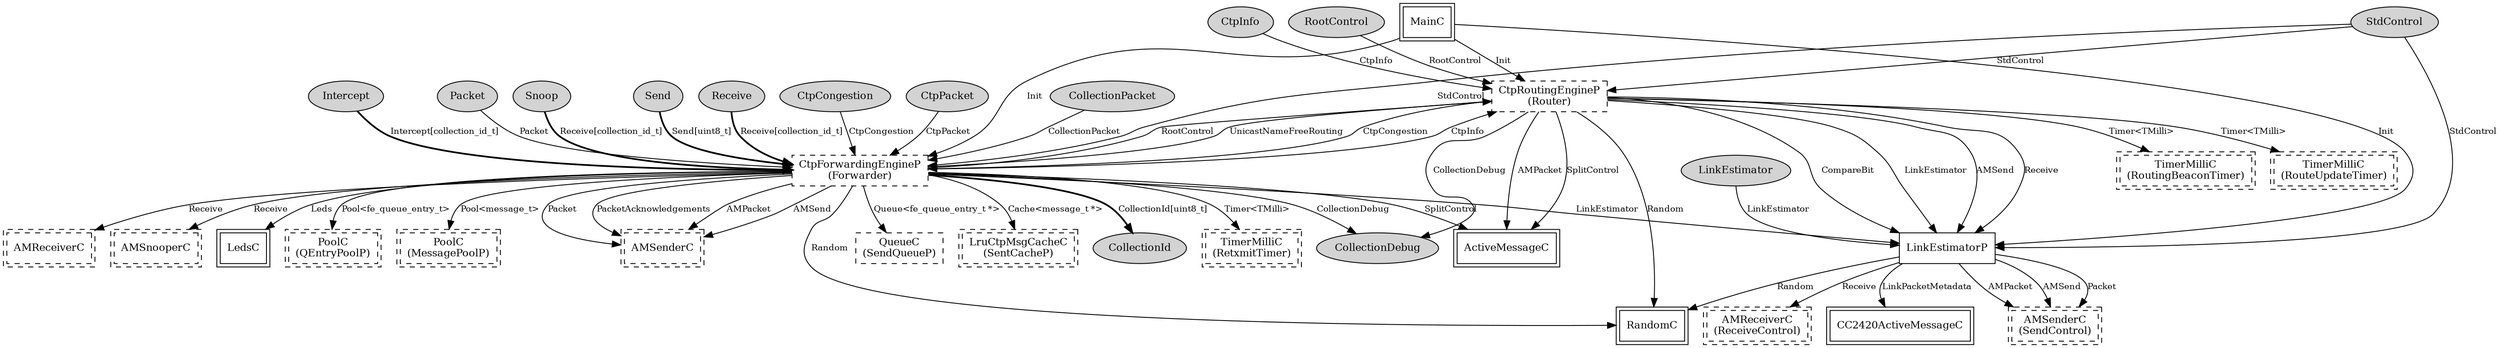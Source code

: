 digraph "tos.lib.net.ctp.CtpP" {
  n0x2b091764f5b0 [shape=ellipse, style=filled, label="RootControl", fontsize=12];
  "CtpP.Router" [fontsize=12, shape=box, style=dashed, label="CtpRoutingEngineP\n(Router)", URL="../chtml/tos.lib.net.ctp.CtpRoutingEngineP.html"];
  n0x2b0917656620 [shape=ellipse, style=filled, label="CollectionPacket", fontsize=12];
  "CtpP.Forwarder" [fontsize=12, shape=box, style=dashed, label="CtpForwardingEngineP\n(Forwarder)", URL="../chtml/tos.lib.net.ctp.CtpForwardingEngineP.html"];
  n0x2b0917685bc8 [shape=ellipse, style=filled, label="LinkEstimator", fontsize=12];
  "LinkEstimatorP" [fontsize=12, shape=box, URL="../chtml/...Util.ch4bitle.LinkEstimatorP.html"];
  n0x2b0917657398 [shape=ellipse, style=filled, label="Intercept", fontsize=12];
  "CtpP.Forwarder" [fontsize=12, shape=box, style=dashed, label="CtpForwardingEngineP\n(Forwarder)", URL="../chtml/tos.lib.net.ctp.CtpForwardingEngineP.html"];
  n0x2b0917657970 [shape=ellipse, style=filled, label="Packet", fontsize=12];
  "CtpP.Forwarder" [fontsize=12, shape=box, style=dashed, label="CtpForwardingEngineP\n(Forwarder)", URL="../chtml/tos.lib.net.ctp.CtpForwardingEngineP.html"];
  n0x2b0917658810 [shape=ellipse, style=filled, label="Snoop", fontsize=12];
  "CtpP.Forwarder" [fontsize=12, shape=box, style=dashed, label="CtpForwardingEngineP\n(Forwarder)", URL="../chtml/tos.lib.net.ctp.CtpForwardingEngineP.html"];
  n0x2b091765aa88 [shape=ellipse, style=filled, label="Send", fontsize=12];
  "CtpP.Forwarder" [fontsize=12, shape=box, style=dashed, label="CtpForwardingEngineP\n(Forwarder)", URL="../chtml/tos.lib.net.ctp.CtpForwardingEngineP.html"];
  n0x2b09176522b0 [shape=ellipse, style=filled, label="CtpInfo", fontsize=12];
  "CtpP.Router" [fontsize=12, shape=box, style=dashed, label="CtpRoutingEngineP\n(Router)", URL="../chtml/tos.lib.net.ctp.CtpRoutingEngineP.html"];
  n0x2b0917659c88 [shape=ellipse, style=filled, label="Receive", fontsize=12];
  "CtpP.Forwarder" [fontsize=12, shape=box, style=dashed, label="CtpForwardingEngineP\n(Forwarder)", URL="../chtml/tos.lib.net.ctp.CtpForwardingEngineP.html"];
  n0x2b0917650da8 [shape=ellipse, style=filled, label="CtpCongestion", fontsize=12];
  "CtpP.Forwarder" [fontsize=12, shape=box, style=dashed, label="CtpForwardingEngineP\n(Forwarder)", URL="../chtml/tos.lib.net.ctp.CtpForwardingEngineP.html"];
  n0x2b0917654450 [shape=ellipse, style=filled, label="CtpPacket", fontsize=12];
  "CtpP.Forwarder" [fontsize=12, shape=box, style=dashed, label="CtpForwardingEngineP\n(Forwarder)", URL="../chtml/tos.lib.net.ctp.CtpForwardingEngineP.html"];
  n0x2b0917665d98 [shape=ellipse, style=filled, label="StdControl", fontsize=12];
  "LinkEstimatorP" [fontsize=12, shape=box, URL="../chtml/...Util.ch4bitle.LinkEstimatorP.html"];
  "CtpP.Router" [fontsize=12, shape=box, style=dashed, label="CtpRoutingEngineP\n(Router)", URL="../chtml/tos.lib.net.ctp.CtpRoutingEngineP.html"];
  "CtpP.Forwarder" [fontsize=12, shape=box, style=dashed, label="CtpForwardingEngineP\n(Forwarder)", URL="../chtml/tos.lib.net.ctp.CtpForwardingEngineP.html"];
  "CtpP.Forwarder" [fontsize=12, shape=box, style=dashed, label="CtpForwardingEngineP\n(Forwarder)", URL="../chtml/tos.lib.net.ctp.CtpForwardingEngineP.html"];
  n0x2b09176844c0 [shape=ellipse, style=filled, label="CollectionId", fontsize=12];
  "CtpP.Forwarder" [fontsize=12, shape=box, style=dashed, label="CtpForwardingEngineP\n(Forwarder)", URL="../chtml/tos.lib.net.ctp.CtpForwardingEngineP.html"];
  "CtpP.QEntryPoolP" [fontsize=12, shape=box,peripheries=2, style=dashed, label="PoolC\n(QEntryPoolP)", URL="../chtml/tos.system.PoolC.html"];
  "CtpP.Forwarder" [fontsize=12, shape=box, style=dashed, label="CtpForwardingEngineP\n(Forwarder)", URL="../chtml/tos.lib.net.ctp.CtpForwardingEngineP.html"];
  "CtpP.MessagePoolP" [fontsize=12, shape=box,peripheries=2, style=dashed, label="PoolC\n(MessagePoolP)", URL="../chtml/tos.system.PoolC.html"];
  "CtpP.Forwarder" [fontsize=12, shape=box, style=dashed, label="CtpForwardingEngineP\n(Forwarder)", URL="../chtml/tos.lib.net.ctp.CtpForwardingEngineP.html"];
  "CtpP.SendQueueP" [fontsize=12, shape=box, style=dashed, label="QueueC\n(SendQueueP)", URL="../chtml/tos.system.QueueC.html"];
  "CtpP.Forwarder" [fontsize=12, shape=box, style=dashed, label="CtpForwardingEngineP\n(Forwarder)", URL="../chtml/tos.lib.net.ctp.CtpForwardingEngineP.html"];
  "CtpP.SentCacheP" [fontsize=12, shape=box,peripheries=2, style=dashed, label="LruCtpMsgCacheC\n(SentCacheP)", URL="../chtml/tos.lib.net.ctp.LruCtpMsgCacheC.html"];
  "CtpP.Forwarder" [fontsize=12, shape=box, style=dashed, label="CtpForwardingEngineP\n(Forwarder)", URL="../chtml/tos.lib.net.ctp.CtpForwardingEngineP.html"];
  "MainC" [fontsize=12, shape=box,peripheries=2, URL="../chtml/tos.system.MainC.html"];
  "LinkEstimatorP" [fontsize=12, shape=box, URL="../chtml/...Util.ch4bitle.LinkEstimatorP.html"];
  "CtpP.Forwarder" [fontsize=12, shape=box, style=dashed, label="CtpForwardingEngineP\n(Forwarder)", URL="../chtml/tos.lib.net.ctp.CtpForwardingEngineP.html"];
  "CtpP.Router" [fontsize=12, shape=box, style=dashed, label="CtpRoutingEngineP\n(Router)", URL="../chtml/tos.lib.net.ctp.CtpRoutingEngineP.html"];
  "CtpP.Router" [fontsize=12, shape=box, style=dashed, label="CtpRoutingEngineP\n(Router)", URL="../chtml/tos.lib.net.ctp.CtpRoutingEngineP.html"];
  "LinkEstimatorP" [fontsize=12, shape=box, URL="../chtml/...Util.ch4bitle.LinkEstimatorP.html"];
  "CtpP.Router" [fontsize=12, shape=box, style=dashed, label="CtpRoutingEngineP\n(Router)", URL="../chtml/tos.lib.net.ctp.CtpRoutingEngineP.html"];
  "LinkEstimatorP" [fontsize=12, shape=box, URL="../chtml/...Util.ch4bitle.LinkEstimatorP.html"];
  "CtpP.Router" [fontsize=12, shape=box, style=dashed, label="CtpRoutingEngineP\n(Router)", URL="../chtml/tos.lib.net.ctp.CtpRoutingEngineP.html"];
  "CtpP.Router" [fontsize=12, shape=box, style=dashed, label="CtpRoutingEngineP\n(Router)", URL="../chtml/tos.lib.net.ctp.CtpRoutingEngineP.html"];
  "LinkEstimatorP" [fontsize=12, shape=box, URL="../chtml/...Util.ch4bitle.LinkEstimatorP.html"];
  "CtpP.Router" [fontsize=12, shape=box, style=dashed, label="CtpRoutingEngineP\n(Router)", URL="../chtml/tos.lib.net.ctp.CtpRoutingEngineP.html"];
  "ActiveMessageC" [fontsize=12, shape=box,peripheries=2, URL="../chtml/tos.platforms.telosa.ActiveMessageC.html"];
  "CtpP.Router" [fontsize=12, shape=box, style=dashed, label="CtpRoutingEngineP\n(Router)", URL="../chtml/tos.lib.net.ctp.CtpRoutingEngineP.html"];
  "ActiveMessageC" [fontsize=12, shape=box,peripheries=2, URL="../chtml/tos.platforms.telosa.ActiveMessageC.html"];
  "CtpP.Router" [fontsize=12, shape=box, style=dashed, label="CtpRoutingEngineP\n(Router)", URL="../chtml/tos.lib.net.ctp.CtpRoutingEngineP.html"];
  "CtpP.RoutingBeaconTimer" [fontsize=12, shape=box,peripheries=2, style=dashed, label="TimerMilliC\n(RoutingBeaconTimer)", URL="../chtml/tos.system.TimerMilliC.html"];
  "CtpP.Router" [fontsize=12, shape=box, style=dashed, label="CtpRoutingEngineP\n(Router)", URL="../chtml/tos.lib.net.ctp.CtpRoutingEngineP.html"];
  "CtpP.RouteUpdateTimer" [fontsize=12, shape=box,peripheries=2, style=dashed, label="TimerMilliC\n(RouteUpdateTimer)", URL="../chtml/tos.system.TimerMilliC.html"];
  "CtpP.Router" [fontsize=12, shape=box, style=dashed, label="CtpRoutingEngineP\n(Router)", URL="../chtml/tos.lib.net.ctp.CtpRoutingEngineP.html"];
  n0x2b0917684bf0 [shape=ellipse, style=filled, label="CollectionDebug", fontsize=12];
  "CtpP.Forwarder" [fontsize=12, shape=box, style=dashed, label="CtpForwardingEngineP\n(Forwarder)", URL="../chtml/tos.lib.net.ctp.CtpForwardingEngineP.html"];
  "CtpP.Forwarder" [fontsize=12, shape=box, style=dashed, label="CtpForwardingEngineP\n(Forwarder)", URL="../chtml/tos.lib.net.ctp.CtpForwardingEngineP.html"];
  "CtpP.Router" [fontsize=12, shape=box, style=dashed, label="CtpRoutingEngineP\n(Router)", URL="../chtml/tos.lib.net.ctp.CtpRoutingEngineP.html"];
  "CtpP.Forwarder" [fontsize=12, shape=box, style=dashed, label="CtpForwardingEngineP\n(Forwarder)", URL="../chtml/tos.lib.net.ctp.CtpForwardingEngineP.html"];
  "CtpP.RetxmitTimer" [fontsize=12, shape=box,peripheries=2, style=dashed, label="TimerMilliC\n(RetxmitTimer)", URL="../chtml/tos.system.TimerMilliC.html"];
  "CtpP.Router" [fontsize=12, shape=box, style=dashed, label="CtpRoutingEngineP\n(Router)", URL="../chtml/tos.lib.net.ctp.CtpRoutingEngineP.html"];
  "RandomC" [fontsize=12, shape=box,peripheries=2, URL="../chtml/tos.system.RandomC.html"];
  "CtpP.Forwarder" [fontsize=12, shape=box, style=dashed, label="CtpForwardingEngineP\n(Forwarder)", URL="../chtml/tos.lib.net.ctp.CtpForwardingEngineP.html"];
  "CtpP.Forwarder" [fontsize=12, shape=box, style=dashed, label="CtpForwardingEngineP\n(Forwarder)", URL="../chtml/tos.lib.net.ctp.CtpForwardingEngineP.html"];
  "CtpP.AMSenderC" [fontsize=12, shape=box,peripheries=2, style=dashed, label="AMSenderC", URL="../chtml/tos.system.AMSenderC.html"];
  "CtpP.Forwarder" [fontsize=12, shape=box, style=dashed, label="CtpForwardingEngineP\n(Forwarder)", URL="../chtml/tos.lib.net.ctp.CtpForwardingEngineP.html"];
  "CtpP.AMReceiverC" [fontsize=12, shape=box,peripheries=2, style=dashed, label="AMReceiverC", URL="../chtml/tos.system.AMReceiverC.html"];
  "CtpP.Forwarder" [fontsize=12, shape=box, style=dashed, label="CtpForwardingEngineP\n(Forwarder)", URL="../chtml/tos.lib.net.ctp.CtpForwardingEngineP.html"];
  "CtpP.AMSnooperC" [fontsize=12, shape=box,peripheries=2, style=dashed, label="AMSnooperC", URL="../chtml/tos.system.AMSnooperC.html"];
  "CtpP.Forwarder" [fontsize=12, shape=box, style=dashed, label="CtpForwardingEngineP\n(Forwarder)", URL="../chtml/tos.lib.net.ctp.CtpForwardingEngineP.html"];
  "CtpP.AMSenderC" [fontsize=12, shape=box,peripheries=2, style=dashed, label="AMSenderC", URL="../chtml/tos.system.AMSenderC.html"];
  "CtpP.Forwarder" [fontsize=12, shape=box, style=dashed, label="CtpForwardingEngineP\n(Forwarder)", URL="../chtml/tos.lib.net.ctp.CtpForwardingEngineP.html"];
  "CtpP.Forwarder" [fontsize=12, shape=box, style=dashed, label="CtpForwardingEngineP\n(Forwarder)", URL="../chtml/tos.lib.net.ctp.CtpForwardingEngineP.html"];
  "CtpP.Router" [fontsize=12, shape=box, style=dashed, label="CtpRoutingEngineP\n(Router)", URL="../chtml/tos.lib.net.ctp.CtpRoutingEngineP.html"];
  "CtpP.Forwarder" [fontsize=12, shape=box, style=dashed, label="CtpForwardingEngineP\n(Forwarder)", URL="../chtml/tos.lib.net.ctp.CtpForwardingEngineP.html"];
  "CtpP.Forwarder" [fontsize=12, shape=box, style=dashed, label="CtpForwardingEngineP\n(Forwarder)", URL="../chtml/tos.lib.net.ctp.CtpForwardingEngineP.html"];
  "CtpP.AMSenderC" [fontsize=12, shape=box,peripheries=2, style=dashed, label="AMSenderC", URL="../chtml/tos.system.AMSenderC.html"];
  "CtpP.Forwarder" [fontsize=12, shape=box, style=dashed, label="CtpForwardingEngineP\n(Forwarder)", URL="../chtml/tos.lib.net.ctp.CtpForwardingEngineP.html"];
  "CtpP.AMSenderC" [fontsize=12, shape=box,peripheries=2, style=dashed, label="AMSenderC", URL="../chtml/tos.system.AMSenderC.html"];
  "CtpP.Forwarder" [fontsize=12, shape=box, style=dashed, label="CtpForwardingEngineP\n(Forwarder)", URL="../chtml/tos.lib.net.ctp.CtpForwardingEngineP.html"];
  "LedsC" [fontsize=12, shape=box,peripheries=2, URL="../chtml/tos.system.LedsC.html"];
  "LinkEstimatorP" [fontsize=12, shape=box, URL="../chtml/...Util.ch4bitle.LinkEstimatorP.html"];
  "LinkEstimatorP" [fontsize=12, shape=box, URL="../chtml/...Util.ch4bitle.LinkEstimatorP.html"];
  "CtpP.SendControl" [fontsize=12, shape=box,peripheries=2, style=dashed, label="AMSenderC\n(SendControl)", URL="../chtml/tos.system.AMSenderC.html"];
  "LinkEstimatorP" [fontsize=12, shape=box, URL="../chtml/...Util.ch4bitle.LinkEstimatorP.html"];
  "CtpP.ReceiveControl" [fontsize=12, shape=box,peripheries=2, style=dashed, label="AMReceiverC\n(ReceiveControl)", URL="../chtml/tos.system.AMReceiverC.html"];
  "LinkEstimatorP" [fontsize=12, shape=box, URL="../chtml/...Util.ch4bitle.LinkEstimatorP.html"];
  "CtpP.SendControl" [fontsize=12, shape=box,peripheries=2, style=dashed, label="AMSenderC\n(SendControl)", URL="../chtml/tos.system.AMSenderC.html"];
  "LinkEstimatorP" [fontsize=12, shape=box, URL="../chtml/...Util.ch4bitle.LinkEstimatorP.html"];
  "CtpP.SendControl" [fontsize=12, shape=box,peripheries=2, style=dashed, label="AMSenderC\n(SendControl)", URL="../chtml/tos.system.AMSenderC.html"];
  "LinkEstimatorP" [fontsize=12, shape=box, URL="../chtml/...Util.ch4bitle.LinkEstimatorP.html"];
  "CC2420ActiveMessageC" [fontsize=12, shape=box,peripheries=2, URL="../chtml/tos.chips.cc2420.CC2420ActiveMessageC.html"];
  "n0x2b091764f5b0" -> "CtpP.Router" [label="RootControl", URL="../ihtml/tos.lib.net.RootControl.html", fontsize=10];
  "n0x2b0917656620" -> "CtpP.Forwarder" [label="CollectionPacket", URL="../ihtml/tos.lib.net.CollectionPacket.html", fontsize=10];
  "n0x2b0917685bc8" -> "LinkEstimatorP" [label="LinkEstimator", URL="../ihtml/...Util.ch4bitle.LinkEstimator.html", fontsize=10];
  "n0x2b0917657398" -> "CtpP.Forwarder" [label="Intercept[collection_id_t]", style=bold, URL="../ihtml/tos.interfaces.Intercept.html", fontsize=10];
  "n0x2b0917657970" -> "CtpP.Forwarder" [label="Packet", URL="../ihtml/tos.interfaces.Packet.html", fontsize=10];
  "n0x2b0917658810" -> "CtpP.Forwarder" [label="Receive[collection_id_t]", style=bold, URL="../ihtml/tos.interfaces.Receive.html", fontsize=10];
  "n0x2b091765aa88" -> "CtpP.Forwarder" [label="Send[uint8_t]", style=bold, URL="../ihtml/tos.interfaces.Send.html", fontsize=10];
  "n0x2b09176522b0" -> "CtpP.Router" [label="CtpInfo", URL="../ihtml/tos.lib.net.ctp.CtpInfo.html", fontsize=10];
  "n0x2b0917659c88" -> "CtpP.Forwarder" [label="Receive[collection_id_t]", style=bold, URL="../ihtml/tos.interfaces.Receive.html", fontsize=10];
  "n0x2b0917650da8" -> "CtpP.Forwarder" [label="CtpCongestion", URL="../ihtml/tos.lib.net.ctp.CtpCongestion.html", fontsize=10];
  "n0x2b0917654450" -> "CtpP.Forwarder" [label="CtpPacket", URL="../ihtml/tos.lib.net.ctp.CtpPacket.html", fontsize=10];
  "n0x2b0917665d98" -> "LinkEstimatorP" [label="StdControl", URL="../ihtml/tos.interfaces.StdControl.html", fontsize=10];
  "n0x2b0917665d98" -> "CtpP.Router" [label="StdControl", URL="../ihtml/tos.interfaces.StdControl.html", fontsize=10];
  "n0x2b0917665d98" -> "CtpP.Forwarder" [label="StdControl", URL="../ihtml/tos.interfaces.StdControl.html", fontsize=10];
  "CtpP.Forwarder" -> "n0x2b09176844c0" [label="CollectionId[uint8_t]", style=bold, URL="../ihtml/tos.lib.net.CollectionId.html", fontsize=10];
  "CtpP.Forwarder" -> "CtpP.QEntryPoolP" [label="Pool<fe_queue_entry_t>", URL="../ihtml/tos.interfaces.Pool.html", fontsize=10];
  "CtpP.Forwarder" -> "CtpP.MessagePoolP" [label="Pool<message_t>", URL="../ihtml/tos.interfaces.Pool.html", fontsize=10];
  "CtpP.Forwarder" -> "CtpP.SendQueueP" [label="Queue<fe_queue_entry_t *>", URL="../ihtml/tos.interfaces.Queue.html", fontsize=10];
  "CtpP.Forwarder" -> "CtpP.SentCacheP" [label="Cache<message_t *>", URL="../ihtml/tos.interfaces.Cache.html", fontsize=10];
  "CtpP.Forwarder" -> "LinkEstimatorP" [label="LinkEstimator", URL="../ihtml/...Util.ch4bitle.LinkEstimator.html", fontsize=10];
  "MainC" -> "LinkEstimatorP" [label="Init", URL="../ihtml/tos.interfaces.Init.html", fontsize=10];
  "MainC" -> "CtpP.Forwarder" [label="Init", URL="../ihtml/tos.interfaces.Init.html", fontsize=10];
  "MainC" -> "CtpP.Router" [label="Init", URL="../ihtml/tos.interfaces.Init.html", fontsize=10];
  "CtpP.Router" -> "LinkEstimatorP" [label="AMSend", URL="../ihtml/tos.interfaces.AMSend.html", fontsize=10];
  "CtpP.Router" -> "LinkEstimatorP" [label="Receive", URL="../ihtml/tos.interfaces.Receive.html", fontsize=10];
  "CtpP.Router" -> "LinkEstimatorP" [label="LinkEstimator", URL="../ihtml/...Util.ch4bitle.LinkEstimator.html", fontsize=10];
  "CtpP.Router" -> "LinkEstimatorP" [label="CompareBit", URL="../ihtml/tos.lib.net.ctp.CompareBit.html", fontsize=10];
  "CtpP.Router" -> "ActiveMessageC" [label="AMPacket", URL="../ihtml/tos.interfaces.AMPacket.html", fontsize=10];
  "CtpP.Router" -> "ActiveMessageC" [label="SplitControl", URL="../ihtml/tos.interfaces.SplitControl.html", fontsize=10];
  "CtpP.Router" -> "CtpP.RoutingBeaconTimer" [label="Timer<TMilli>", URL="../ihtml/tos.lib.timer.Timer.html", fontsize=10];
  "CtpP.Router" -> "CtpP.RouteUpdateTimer" [label="Timer<TMilli>", URL="../ihtml/tos.lib.timer.Timer.html", fontsize=10];
  "CtpP.Router" -> "n0x2b0917684bf0" [label="CollectionDebug", URL="../ihtml/tos.lib.net.CollectionDebug.html", fontsize=10];
  "CtpP.Forwarder" -> "n0x2b0917684bf0" [label="CollectionDebug", URL="../ihtml/tos.lib.net.CollectionDebug.html", fontsize=10];
  "CtpP.Forwarder" -> "CtpP.Router" [label="CtpInfo", URL="../ihtml/tos.lib.net.ctp.CtpInfo.html", fontsize=10];
  "CtpP.Router" -> "CtpP.Forwarder" [label="CtpCongestion", URL="../ihtml/tos.lib.net.ctp.CtpCongestion.html", fontsize=10];
  "CtpP.Forwarder" -> "CtpP.RetxmitTimer" [label="Timer<TMilli>", URL="../ihtml/tos.lib.timer.Timer.html", fontsize=10];
  "CtpP.Router" -> "RandomC" [label="Random", URL="../ihtml/tos.interfaces.Random.html", fontsize=10];
  "CtpP.Forwarder" -> "RandomC" [label="Random", URL="../ihtml/tos.interfaces.Random.html", fontsize=10];
  "CtpP.Forwarder" -> "CtpP.AMSenderC" [label="AMSend", URL="../ihtml/tos.interfaces.AMSend.html", fontsize=10];
  "CtpP.Forwarder" -> "CtpP.AMReceiverC" [label="Receive", URL="../ihtml/tos.interfaces.Receive.html", fontsize=10];
  "CtpP.Forwarder" -> "CtpP.AMSnooperC" [label="Receive", URL="../ihtml/tos.interfaces.Receive.html", fontsize=10];
  "CtpP.Forwarder" -> "CtpP.AMSenderC" [label="Packet", URL="../ihtml/tos.interfaces.Packet.html", fontsize=10];
  "CtpP.Forwarder" -> "CtpP.Router" [label="RootControl", URL="../ihtml/tos.lib.net.RootControl.html", fontsize=10];
  "CtpP.Forwarder" -> "CtpP.Router" [label="UnicastNameFreeRouting", URL="../ihtml/tos.lib.net.UnicastNameFreeRouting.html", fontsize=10];
  "CtpP.Forwarder" -> "ActiveMessageC" [label="SplitControl", URL="../ihtml/tos.interfaces.SplitControl.html", fontsize=10];
  "CtpP.Forwarder" -> "CtpP.AMSenderC" [label="PacketAcknowledgements", URL="../ihtml/tos.interfaces.PacketAcknowledgements.html", fontsize=10];
  "CtpP.Forwarder" -> "CtpP.AMSenderC" [label="AMPacket", URL="../ihtml/tos.interfaces.AMPacket.html", fontsize=10];
  "CtpP.Forwarder" -> "LedsC" [label="Leds", URL="../ihtml/tos.interfaces.Leds.html", fontsize=10];
  "LinkEstimatorP" -> "RandomC" [label="Random", URL="../ihtml/tos.interfaces.Random.html", fontsize=10];
  "LinkEstimatorP" -> "CtpP.SendControl" [label="AMSend", URL="../ihtml/tos.interfaces.AMSend.html", fontsize=10];
  "LinkEstimatorP" -> "CtpP.ReceiveControl" [label="Receive", URL="../ihtml/tos.interfaces.Receive.html", fontsize=10];
  "LinkEstimatorP" -> "CtpP.SendControl" [label="Packet", URL="../ihtml/tos.interfaces.Packet.html", fontsize=10];
  "LinkEstimatorP" -> "CtpP.SendControl" [label="AMPacket", URL="../ihtml/tos.interfaces.AMPacket.html", fontsize=10];
  "LinkEstimatorP" -> "CC2420ActiveMessageC" [label="LinkPacketMetadata", URL="../ihtml/tos.interfaces.LinkPacketMetadata.html", fontsize=10];
}
